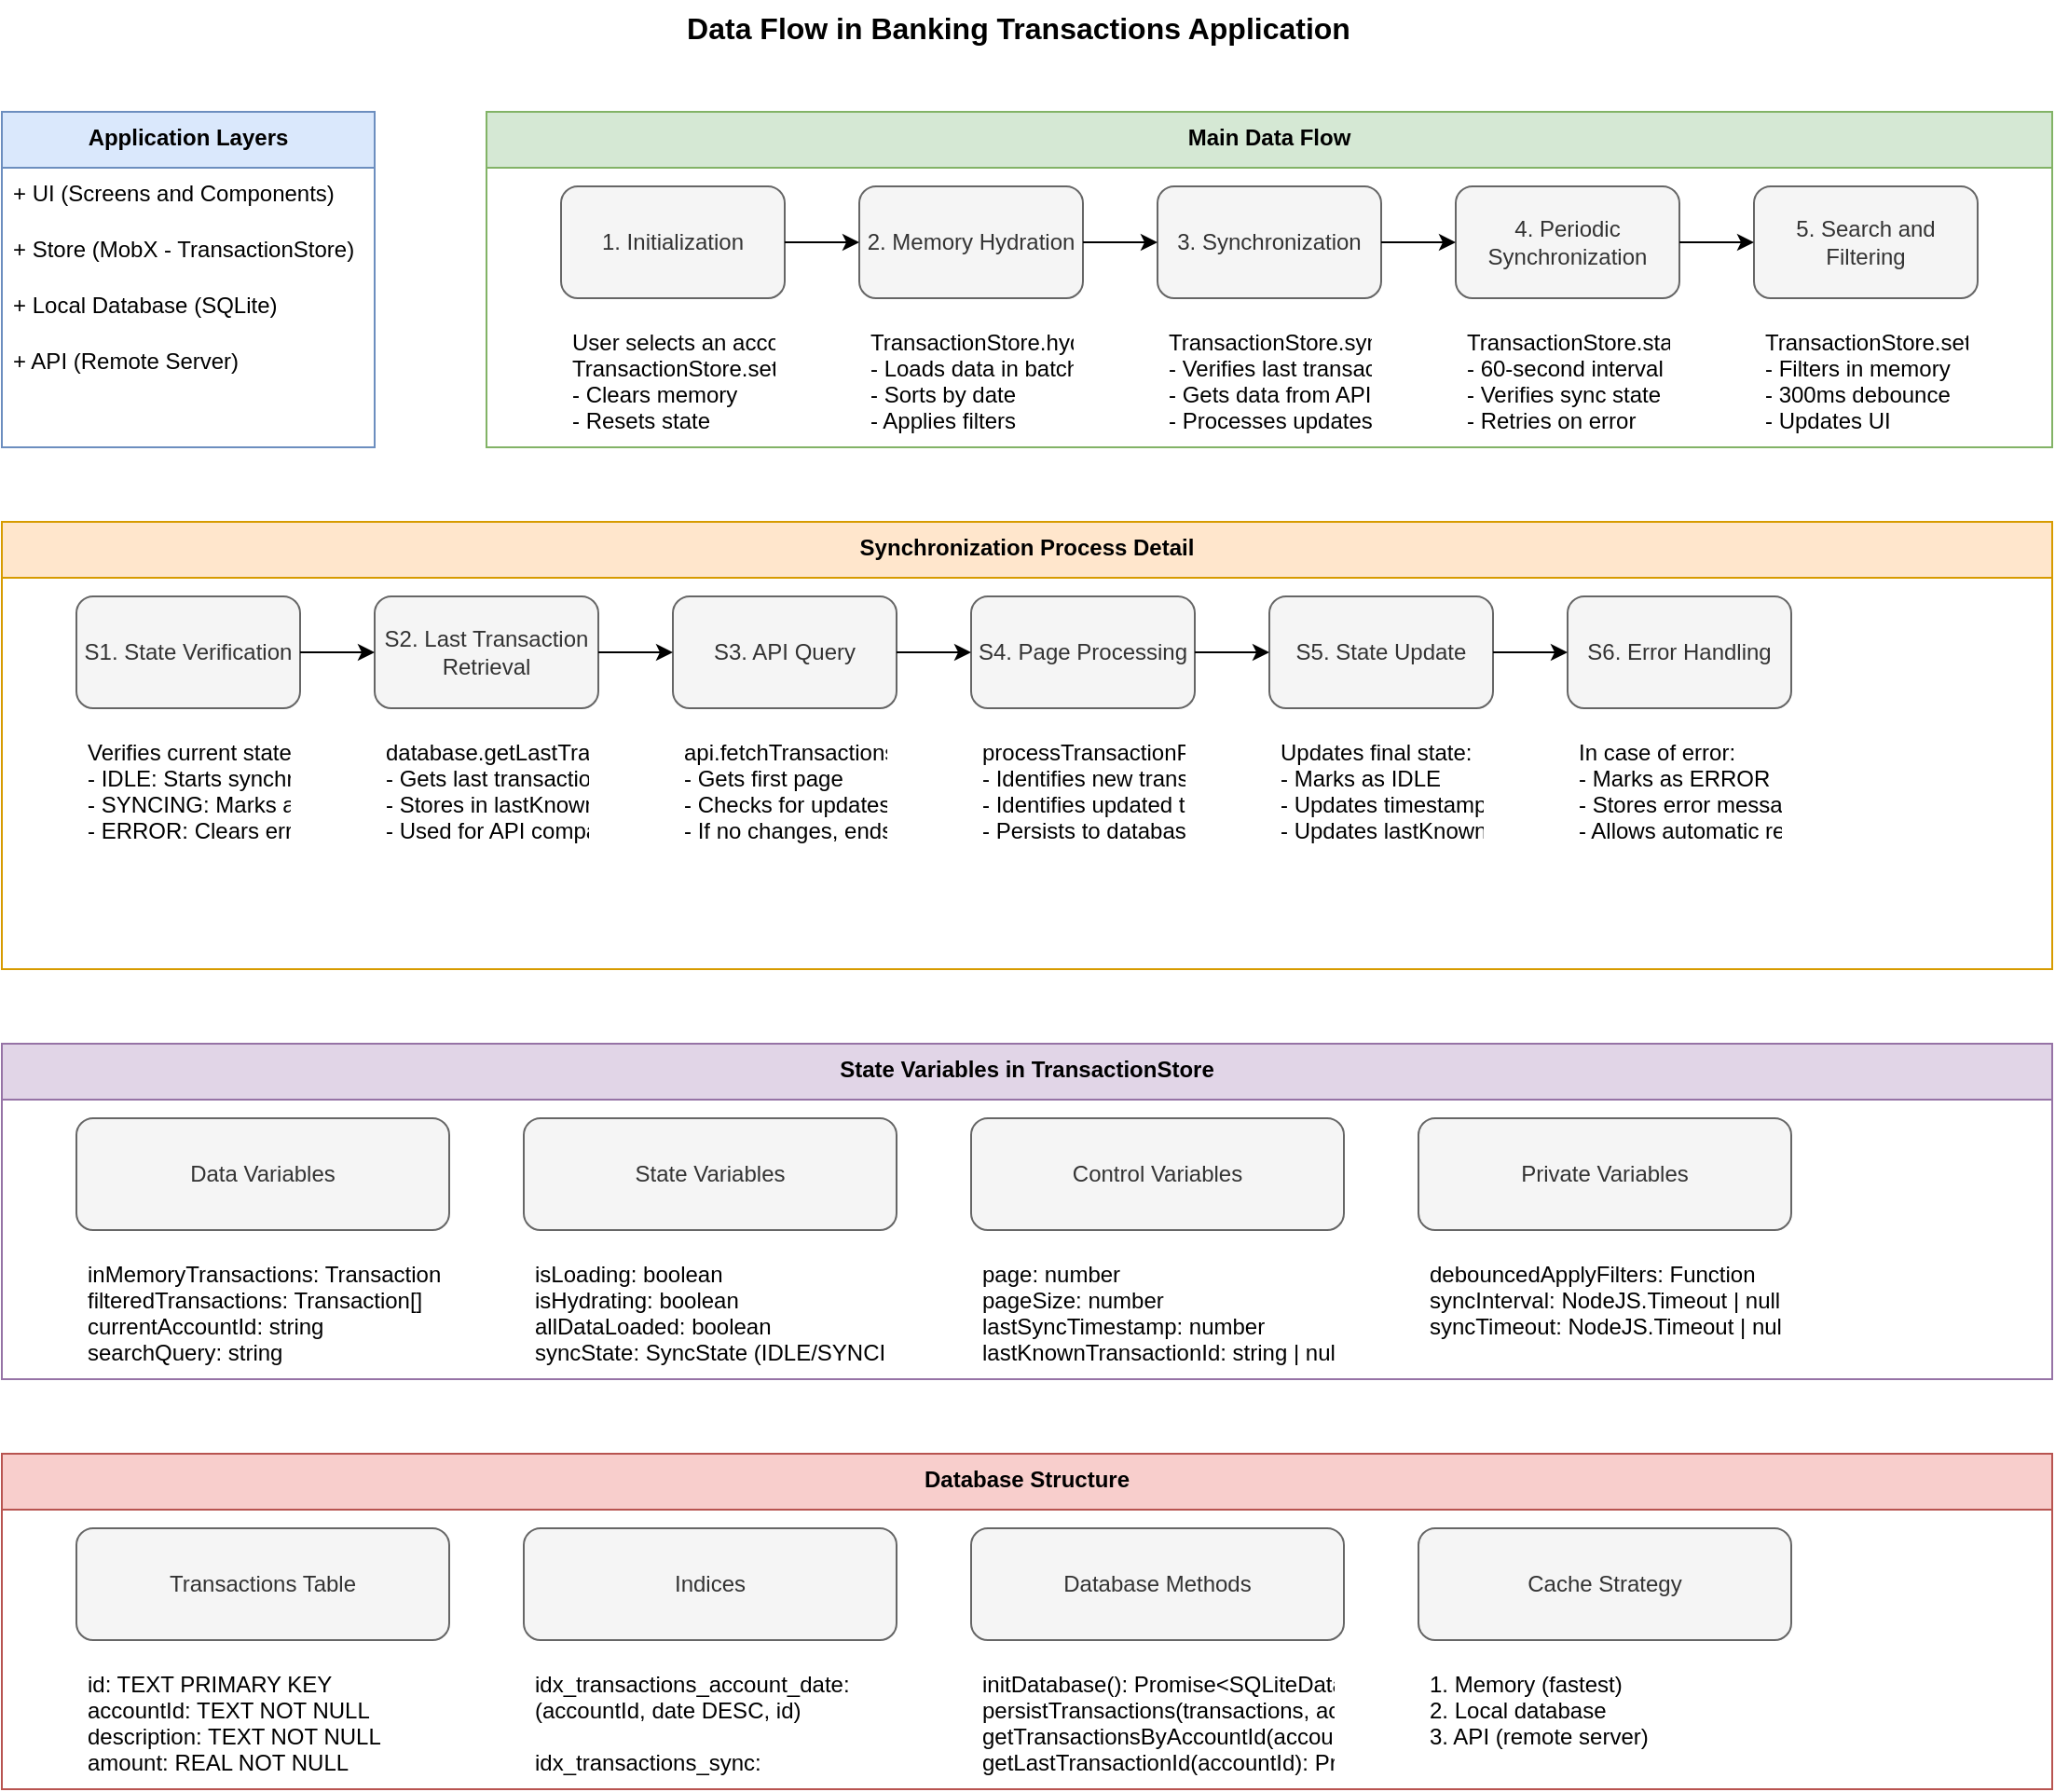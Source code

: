 <mxfile version="15.0.0" type="device">
  <diagram id="prtHgNgQTEPvFCAcTncT" name="Application Flow">
    <mxGraphModel dx="1422" dy="798" grid="1" gridSize="10" guides="1" tooltips="1" connect="1" arrows="1" fold="1" page="1" pageScale="1" pageWidth="1169" pageHeight="827" math="0" shadow="0">
      <root>
        <mxCell id="0" />
        <mxCell id="1" parent="0" />
        
        <!-- Title -->
        <mxCell id="title" value="Data Flow in Banking Transactions Application" style="text;html=1;strokeColor=none;fillColor=none;align=center;verticalAlign=middle;rounded=0;fontStyle=1;fontSize=16;" vertex="1" parent="1">
          <mxGeometry x="284.5" y="40" width="600" height="30" as="geometry" />
        </mxCell>
        
        <!-- Application Layers -->
        <mxCell id="layers" value="Application Layers" style="swimlane;fontStyle=1;align=center;verticalAlign=top;childLayout=stackLayout;horizontal=1;startSize=30;horizontalStack=0;resizeParent=1;resizeParentMax=0;resizeLast=0;collapsible=1;marginBottom=0;fillColor=#dae8fc;strokeColor=#6c8ebf;" vertex="1" parent="1">
          <mxGeometry x="40" y="100" width="200" height="180" as="geometry" />
        </mxCell>
        <mxCell id="ui_layer" value="+ UI (Screens and Components)" style="text;strokeColor=none;fillColor=none;align=left;verticalAlign=top;spacingLeft=4;spacingRight=4;overflow=hidden;rotatable=0;points=[[0,0.5],[1,0.5]];portConstraint=eastwest;" vertex="1" parent="layers">
          <mxGeometry y="30" width="200" height="30" as="geometry" />
        </mxCell>
        <mxCell id="store_layer" value="+ Store (MobX - TransactionStore)" style="text;strokeColor=none;fillColor=none;align=left;verticalAlign=top;spacingLeft=4;spacingRight=4;overflow=hidden;rotatable=0;points=[[0,0.5],[1,0.5]];portConstraint=eastwest;" vertex="1" parent="layers">
          <mxGeometry y="60" width="200" height="30" as="geometry" />
        </mxCell>
        <mxCell id="db_layer" value="+ Local Database (SQLite)" style="text;strokeColor=none;fillColor=none;align=left;verticalAlign=top;spacingLeft=4;spacingRight=4;overflow=hidden;rotatable=0;points=[[0,0.5],[1,0.5]];portConstraint=eastwest;" vertex="1" parent="layers">
          <mxGeometry y="90" width="200" height="30" as="geometry" />
        </mxCell>
        <mxCell id="api_layer" value="+ API (Remote Server)" style="text;strokeColor=none;fillColor=none;align=left;verticalAlign=top;spacingLeft=4;spacingRight=4;overflow=hidden;rotatable=0;points=[[0,0.5],[1,0.5]];portConstraint=eastwest;" vertex="1" parent="layers">
          <mxGeometry y="120" width="200" height="30" as="geometry" />
        </mxCell>
        
        <!-- Main Flow -->
        <mxCell id="main_flow" value="Main Data Flow" style="swimlane;fontStyle=1;align=center;verticalAlign=top;childLayout=stackLayout;horizontal=1;startSize=30;horizontalStack=0;resizeParent=1;resizeParentMax=0;resizeLast=0;collapsible=1;marginBottom=0;fillColor=#d5e8d4;strokeColor=#82b366;" vertex="1" parent="1">
          <mxGeometry x="300" y="100" width="840" height="180" as="geometry" />
        </mxCell>
        
        <!-- Step 1: Initialization -->
        <mxCell id="step1" value="1. Initialization" style="rounded=1;whiteSpace=wrap;html=1;fillColor=#f5f5f5;strokeColor=#666666;fontColor=#333333;" vertex="1" parent="main_flow">
          <mxGeometry x="40" y="40" width="120" height="60" as="geometry" />
        </mxCell>
        <mxCell id="step1_desc" value="User selects an account&#xa;TransactionStore.setAccount(accountId)&#xa;- Clears memory&#xa;- Resets state&#xa;- Initiates hydration" style="text;strokeColor=none;fillColor=none;align=left;verticalAlign=top;spacingLeft=4;spacingRight=4;overflow=hidden;rotatable=0;points=[[0,0.5],[1,0.5]];portConstraint=eastwest;" vertex="1" parent="main_flow">
          <mxGeometry x="40" y="110" width="120" height="60" as="geometry" />
        </mxCell>
        
        <!-- Step 2: Memory Hydration -->
        <mxCell id="step2" value="2. Memory Hydration" style="rounded=1;whiteSpace=wrap;html=1;fillColor=#f5f5f5;strokeColor=#666666;fontColor=#333333;" vertex="1" parent="main_flow">
          <mxGeometry x="200" y="40" width="120" height="60" as="geometry" />
        </mxCell>
        <mxCell id="step2_desc" value="TransactionStore.hydrateMemory()&#xa;- Loads data in batches&#xa;- Sorts by date&#xa;- Applies filters&#xa;- Updates UI" style="text;strokeColor=none;fillColor=none;align=left;verticalAlign=top;spacingLeft=4;spacingRight=4;overflow=hidden;rotatable=0;points=[[0,0.5],[1,0.5]];portConstraint=eastwest;" vertex="1" parent="main_flow">
          <mxGeometry x="200" y="110" width="120" height="60" as="geometry" />
        </mxCell>
        
        <!-- Step 3: Synchronization -->
        <mxCell id="step3" value="3. Synchronization" style="rounded=1;whiteSpace=wrap;html=1;fillColor=#f5f5f5;strokeColor=#666666;fontColor=#333333;" vertex="1" parent="main_flow">
          <mxGeometry x="360" y="40" width="120" height="60" as="geometry" />
        </mxCell>
        <mxCell id="step3_desc" value="TransactionStore.syncNewTransactions()&#xa;- Verifies last transaction&#xa;- Gets data from API&#xa;- Processes updates&#xa;- Updates memory and DB" style="text;strokeColor=none;fillColor=none;align=left;verticalAlign=top;spacingLeft=4;spacingRight=4;overflow=hidden;rotatable=0;points=[[0,0.5],[1,0.5]];portConstraint=eastwest;" vertex="1" parent="main_flow">
          <mxGeometry x="360" y="110" width="120" height="60" as="geometry" />
        </mxCell>
        
        <!-- Step 4: Periodic Synchronization -->
        <mxCell id="step4" value="4. Periodic Synchronization" style="rounded=1;whiteSpace=wrap;html=1;fillColor=#f5f5f5;strokeColor=#666666;fontColor=#333333;" vertex="1" parent="main_flow">
          <mxGeometry x="520" y="40" width="120" height="60" as="geometry" />
        </mxCell>
        <mxCell id="step4_desc" value="TransactionStore.startPeriodicSync()&#xa;- 60-second interval&#xa;- Verifies sync state&#xa;- Retries on error&#xa;- Handles pending syncs" style="text;strokeColor=none;fillColor=none;align=left;verticalAlign=top;spacingLeft=4;spacingRight=4;overflow=hidden;rotatable=0;points=[[0,0.5],[1,0.5]];portConstraint=eastwest;" vertex="1" parent="main_flow">
          <mxGeometry x="520" y="110" width="120" height="60" as="geometry" />
        </mxCell>
        
        <!-- Step 5: Search and Filtering -->
        <mxCell id="step5" value="5. Search and Filtering" style="rounded=1;whiteSpace=wrap;html=1;fillColor=#f5f5f5;strokeColor=#666666;fontColor=#333333;" vertex="1" parent="main_flow">
          <mxGeometry x="680" y="40" width="120" height="60" as="geometry" />
        </mxCell>
        <mxCell id="step5_desc" value="TransactionStore.setSearchQuery()&#xa;- Filters in memory&#xa;- 300ms debounce&#xa;- Updates UI&#xa;- No API calls needed" style="text;strokeColor=none;fillColor=none;align=left;verticalAlign=top;spacingLeft=4;spacingRight=4;overflow=hidden;rotatable=0;points=[[0,0.5],[1,0.5]];portConstraint=eastwest;" vertex="1" parent="main_flow">
          <mxGeometry x="680" y="110" width="120" height="60" as="geometry" />
        </mxCell>
        
        <!-- Flow arrows -->
        <mxCell id="arrow1" value="" style="endArrow=classic;html=1;exitX=1;exitY=0.5;exitDx=0;exitDy=0;entryX=0;entryY=0.5;entryDx=0;entryDy=0;" edge="1" parent="main_flow" source="step1" target="step2">
          <mxGeometry width="50" height="50" relative="1" as="geometry">
            <mxPoint x="390" y="400" as="sourcePoint" />
            <mxPoint x="440" y="350" as="targetPoint" />
          </mxGeometry>
        </mxCell>
        <mxCell id="arrow2" value="" style="endArrow=classic;html=1;exitX=1;exitY=0.5;exitDx=0;exitDy=0;entryX=0;entryY=0.5;entryDx=0;entryDy=0;" edge="1" parent="main_flow" source="step2" target="step3">
          <mxGeometry width="50" height="50" relative="1" as="geometry">
            <mxPoint x="390" y="400" as="sourcePoint" />
            <mxPoint x="440" y="350" as="targetPoint" />
          </mxGeometry>
        </mxCell>
        <mxCell id="arrow3" value="" style="endArrow=classic;html=1;exitX=1;exitY=0.5;exitDx=0;exitDy=0;entryX=0;entryY=0.5;entryDx=0;entryDy=0;" edge="1" parent="main_flow" source="step3" target="step4">
          <mxGeometry width="50" height="50" relative="1" as="geometry">
            <mxPoint x="390" y="400" as="sourcePoint" />
            <mxPoint x="440" y="350" as="targetPoint" />
          </mxGeometry>
        </mxCell>
        <mxCell id="arrow4" value="" style="endArrow=classic;html=1;exitX=1;exitY=0.5;exitDx=0;exitDy=0;entryX=0;entryY=0.5;entryDx=0;entryDy=0;" edge="1" parent="main_flow" source="step4" target="step5">
          <mxGeometry width="50" height="50" relative="1" as="geometry">
            <mxPoint x="390" y="400" as="sourcePoint" />
            <mxPoint x="440" y="350" as="targetPoint" />
          </mxGeometry>
        </mxCell>
        
        <!-- Synchronization Detail -->
        <mxCell id="sync_detail" value="Synchronization Process Detail" style="swimlane;fontStyle=1;align=center;verticalAlign=top;childLayout=stackLayout;horizontal=1;startSize=30;horizontalStack=0;resizeParent=1;resizeParentMax=0;resizeLast=0;collapsible=1;marginBottom=0;fillColor=#ffe6cc;strokeColor=#d79b00;" vertex="1" parent="1">
          <mxGeometry x="40" y="320" width="1100" height="240" as="geometry" />
        </mxCell>
        
        <!-- Step S1: State Verification -->
        <mxCell id="sync_step1" value="S1. State Verification" style="rounded=1;whiteSpace=wrap;html=1;fillColor=#f5f5f5;strokeColor=#666666;fontColor=#333333;" vertex="1" parent="sync_detail">
          <mxGeometry x="40" y="40" width="120" height="60" as="geometry" />
        </mxCell>
        <mxCell id="sync_step1_desc" value="Verifies current state:&#xa;- IDLE: Starts synchronization&#xa;- SYNCING: Marks as pending&#xa;- ERROR: Clears error and retries" style="text;strokeColor=none;fillColor=none;align=left;verticalAlign=top;spacingLeft=4;spacingRight=4;overflow=hidden;rotatable=0;points=[[0,0.5],[1,0.5]];portConstraint=eastwest;" vertex="1" parent="sync_detail">
          <mxGeometry x="40" y="110" width="120" height="60" as="geometry" />
        </mxCell>
        
        <!-- Step S2: Last Transaction Retrieval -->
        <mxCell id="sync_step2" value="S2. Last Transaction Retrieval" style="rounded=1;whiteSpace=wrap;html=1;fillColor=#f5f5f5;strokeColor=#666666;fontColor=#333333;" vertex="1" parent="sync_detail">
          <mxGeometry x="200" y="40" width="120" height="60" as="geometry" />
        </mxCell>
        <mxCell id="sync_step2_desc" value="database.getLastTransactionId()&#xa;- Gets last transaction ID&#xa;- Stores in lastKnownTransactionId&#xa;- Used for API comparison" style="text;strokeColor=none;fillColor=none;align=left;verticalAlign=top;spacingLeft=4;spacingRight=4;overflow=hidden;rotatable=0;points=[[0,0.5],[1,0.5]];portConstraint=eastwest;" vertex="1" parent="sync_detail">
          <mxGeometry x="200" y="110" width="120" height="60" as="geometry" />
        </mxCell>
        
        <!-- Step S3: API Query -->
        <mxCell id="sync_step3" value="S3. API Query" style="rounded=1;whiteSpace=wrap;html=1;fillColor=#f5f5f5;strokeColor=#666666;fontColor=#333333;" vertex="1" parent="sync_detail">
          <mxGeometry x="360" y="40" width="120" height="60" as="geometry" />
        </mxCell>
        <mxCell id="sync_step3_desc" value="api.fetchTransactionsByAccount()&#xa;- Gets first page&#xa;- Checks for updates&#xa;- If no changes, ends&#xa;- If changes, continues" style="text;strokeColor=none;fillColor=none;align=left;verticalAlign=top;spacingLeft=4;spacingRight=4;overflow=hidden;rotatable=0;points=[[0,0.5],[1,0.5]];portConstraint=eastwest;" vertex="1" parent="sync_detail">
          <mxGeometry x="360" y="110" width="120" height="60" as="geometry" />
        </mxCell>
        
        <!-- Step S4: Page Processing -->
        <mxCell id="sync_step4" value="S4. Page Processing" style="rounded=1;whiteSpace=wrap;html=1;fillColor=#f5f5f5;strokeColor=#666666;fontColor=#333333;" vertex="1" parent="sync_detail">
          <mxGeometry x="520" y="40" width="120" height="60" as="geometry" />
        </mxCell>
        <mxCell id="sync_step4_desc" value="processTransactionPage()&#xa;- Identifies new transactions&#xa;- Identifies updated transactions&#xa;- Persists to database&#xa;- Updates memory" style="text;strokeColor=none;fillColor=none;align=left;verticalAlign=top;spacingLeft=4;spacingRight=4;overflow=hidden;rotatable=0;points=[[0,0.5],[1,0.5]];portConstraint=eastwest;" vertex="1" parent="sync_detail">
          <mxGeometry x="520" y="110" width="120" height="60" as="geometry" />
        </mxCell>
        
        <!-- Step S5: State Update -->
        <mxCell id="sync_step5" value="S5. State Update" style="rounded=1;whiteSpace=wrap;html=1;fillColor=#f5f5f5;strokeColor=#666666;fontColor=#333333;" vertex="1" parent="sync_detail">
          <mxGeometry x="680" y="40" width="120" height="60" as="geometry" />
        </mxCell>
        <mxCell id="sync_step5_desc" value="Updates final state:&#xa;- Marks as IDLE&#xa;- Updates timestamp&#xa;- Updates lastKnownTransactionId&#xa;- Checks pending syncs" style="text;strokeColor=none;fillColor=none;align=left;verticalAlign=top;spacingLeft=4;spacingRight=4;overflow=hidden;rotatable=0;points=[[0,0.5],[1,0.5]];portConstraint=eastwest;" vertex="1" parent="sync_detail">
          <mxGeometry x="680" y="110" width="120" height="60" as="geometry" />
        </mxCell>
        
        <!-- Step S6: Error Handling -->
        <mxCell id="sync_step6" value="S6. Error Handling" style="rounded=1;whiteSpace=wrap;html=1;fillColor=#f5f5f5;strokeColor=#666666;fontColor=#333333;" vertex="1" parent="sync_detail">
          <mxGeometry x="840" y="40" width="120" height="60" as="geometry" />
        </mxCell>
        <mxCell id="sync_step6_desc" value="In case of error:&#xa;- Marks as ERROR&#xa;- Stores error message&#xa;- Allows automatic retries&#xa;- Maintains existing data" style="text;strokeColor=none;fillColor=none;align=left;verticalAlign=top;spacingLeft=4;spacingRight=4;overflow=hidden;rotatable=0;points=[[0,0.5],[1,0.5]];portConstraint=eastwest;" vertex="1" parent="sync_detail">
          <mxGeometry x="840" y="110" width="120" height="60" as="geometry" />
        </mxCell>
        
        <!-- Synchronization flow arrows -->
        <mxCell id="sync_arrow1" value="" style="endArrow=classic;html=1;exitX=1;exitY=0.5;exitDx=0;exitDy=0;entryX=0;entryY=0.5;entryDx=0;entryDy=0;" edge="1" parent="sync_detail" source="sync_step1" target="sync_step2">
          <mxGeometry width="50" height="50" relative="1" as="geometry">
            <mxPoint x="390" y="400" as="sourcePoint" />
            <mxPoint x="440" y="350" as="targetPoint" />
          </mxGeometry>
        </mxCell>
        <mxCell id="sync_arrow2" value="" style="endArrow=classic;html=1;exitX=1;exitY=0.5;exitDx=0;exitDy=0;entryX=0;entryY=0.5;entryDx=0;entryDy=0;" edge="1" parent="sync_detail" source="sync_step2" target="sync_step3">
          <mxGeometry width="50" height="50" relative="1" as="geometry">
            <mxPoint x="390" y="400" as="sourcePoint" />
            <mxPoint x="440" y="350" as="targetPoint" />
          </mxGeometry>
        </mxCell>
        <mxCell id="sync_arrow3" value="" style="endArrow=classic;html=1;exitX=1;exitY=0.5;exitDx=0;exitDy=0;entryX=0;entryY=0.5;entryDx=0;entryDy=0;" edge="1" parent="sync_detail" source="sync_step3" target="sync_step4">
          <mxGeometry width="50" height="50" relative="1" as="geometry">
            <mxPoint x="390" y="400" as="sourcePoint" />
            <mxPoint x="440" y="350" as="targetPoint" />
          </mxGeometry>
        </mxCell>
        <mxCell id="sync_arrow4" value="" style="endArrow=classic;html=1;exitX=1;exitY=0.5;exitDx=0;exitDy=0;entryX=0;entryY=0.5;entryDx=0;entryDy=0;" edge="1" parent="sync_detail" source="sync_step4" target="sync_step5">
          <mxGeometry width="50" height="50" relative="1" as="geometry">
            <mxPoint x="390" y="400" as="sourcePoint" />
            <mxPoint x="440" y="350" as="targetPoint" />
          </mxGeometry>
        </mxCell>
        <mxCell id="sync_arrow5" value="" style="endArrow=classic;html=1;exitX=1;exitY=0.5;exitDx=0;exitDy=0;entryX=0;entryY=0.5;entryDx=0;entryDy=0;" edge="1" parent="sync_detail" source="sync_step5" target="sync_step6">
          <mxGeometry width="50" height="50" relative="1" as="geometry">
            <mxPoint x="390" y="400" as="sourcePoint" />
            <mxPoint x="440" y="350" as="targetPoint" />
          </mxGeometry>
        </mxCell>
        
        <!-- State Variables Detail -->
        <mxCell id="state_vars" value="State Variables in TransactionStore" style="swimlane;fontStyle=1;align=center;verticalAlign=top;childLayout=stackLayout;horizontal=1;startSize=30;horizontalStack=0;resizeParent=1;resizeParentMax=0;resizeLast=0;collapsible=1;marginBottom=0;fillColor=#e1d5e7;strokeColor=#9673a6;" vertex="1" parent="1">
          <mxGeometry x="40" y="600" width="1100" height="180" as="geometry" />
        </mxCell>
        
        <!-- Data Variables -->
        <mxCell id="data_vars" value="Data Variables" style="rounded=1;whiteSpace=wrap;html=1;fillColor=#f5f5f5;strokeColor=#666666;fontColor=#333333;" vertex="1" parent="state_vars">
          <mxGeometry x="40" y="40" width="200" height="60" as="geometry" />
        </mxCell>
        <mxCell id="data_vars_desc" value="inMemoryTransactions: Transaction[]&#xa;filteredTransactions: Transaction[]&#xa;currentAccountId: string&#xa;searchQuery: string" style="text;strokeColor=none;fillColor=none;align=left;verticalAlign=top;spacingLeft=4;spacingRight=4;overflow=hidden;rotatable=0;points=[[0,0.5],[1,0.5]];portConstraint=eastwest;" vertex="1" parent="state_vars">
          <mxGeometry x="40" y="110" width="200" height="60" as="geometry" />
        </mxCell>
        
        <!-- State Variables -->
        <mxCell id="state_vars_list" value="State Variables" style="rounded=1;whiteSpace=wrap;html=1;fillColor=#f5f5f5;strokeColor=#666666;fontColor=#333333;" vertex="1" parent="state_vars">
          <mxGeometry x="280" y="40" width="200" height="60" as="geometry" />
        </mxCell>
        <mxCell id="state_vars_desc" value="isLoading: boolean&#xa;isHydrating: boolean&#xa;allDataLoaded: boolean&#xa;syncState: SyncState (IDLE/SYNCING/ERROR)&#xa;syncError: string | null" style="text;strokeColor=none;fillColor=none;align=left;verticalAlign=top;spacingLeft=4;spacingRight=4;overflow=hidden;rotatable=0;points=[[0,0.5],[1,0.5]];portConstraint=eastwest;" vertex="1" parent="state_vars">
          <mxGeometry x="280" y="110" width="200" height="60" as="geometry" />
        </mxCell>
        
        <!-- Control Variables -->
        <mxCell id="control_vars" value="Control Variables" style="rounded=1;whiteSpace=wrap;html=1;fillColor=#f5f5f5;strokeColor=#666666;fontColor=#333333;" vertex="1" parent="state_vars">
          <mxGeometry x="520" y="40" width="200" height="60" as="geometry" />
        </mxCell>
        <mxCell id="control_vars_desc" value="page: number&#xa;pageSize: number&#xa;lastSyncTimestamp: number&#xa;lastKnownTransactionId: string | null&#xa;pendingSync: boolean" style="text;strokeColor=none;fillColor=none;align=left;verticalAlign=top;spacingLeft=4;spacingRight=4;overflow=hidden;rotatable=0;points=[[0,0.5],[1,0.5]];portConstraint=eastwest;" vertex="1" parent="state_vars">
          <mxGeometry x="520" y="110" width="200" height="60" as="geometry" />
        </mxCell>
        
        <!-- Private Variables -->
        <mxCell id="private_vars" value="Private Variables" style="rounded=1;whiteSpace=wrap;html=1;fillColor=#f5f5f5;strokeColor=#666666;fontColor=#333333;" vertex="1" parent="state_vars">
          <mxGeometry x="760" y="40" width="200" height="60" as="geometry" />
        </mxCell>
        <mxCell id="private_vars_desc" value="debouncedApplyFilters: Function&#xa;syncInterval: NodeJS.Timeout | null&#xa;syncTimeout: NodeJS.Timeout | null" style="text;strokeColor=none;fillColor=none;align=left;verticalAlign=top;spacingLeft=4;spacingRight=4;overflow=hidden;rotatable=0;points=[[0,0.5],[1,0.5]];portConstraint=eastwest;" vertex="1" parent="state_vars">
          <mxGeometry x="760" y="110" width="200" height="60" as="geometry" />
        </mxCell>
        
        <!-- Database Structure -->
        <mxCell id="db_structure" value="Database Structure" style="swimlane;fontStyle=1;align=center;verticalAlign=top;childLayout=stackLayout;horizontal=1;startSize=30;horizontalStack=0;resizeParent=1;resizeParentMax=0;resizeLast=0;collapsible=1;marginBottom=0;fillColor=#f8cecc;strokeColor=#b85450;" vertex="1" parent="1">
          <mxGeometry x="40" y="820" width="1100" height="180" as="geometry" />
        </mxCell>
        
        <!-- Transactions Table -->
        <mxCell id="transactions_table" value="Transactions Table" style="rounded=1;whiteSpace=wrap;html=1;fillColor=#f5f5f5;strokeColor=#666666;fontColor=#333333;" vertex="1" parent="db_structure">
          <mxGeometry x="40" y="40" width="200" height="60" as="geometry" />
        </mxCell>
        <mxCell id="transactions_table_desc" value="id: TEXT PRIMARY KEY&#xa;accountId: TEXT NOT NULL&#xa;description: TEXT NOT NULL&#xa;amount: REAL NOT NULL&#xa;currency: TEXT NOT NULL&#xa;type: TEXT&#xa;date: TEXT NOT NULL&#xa;syncStatus: TEXT DEFAULT 'synced'&#xa;lastModified: INTEGER&#xa;version: INTEGER DEFAULT 1&#xa;isDeleted: INTEGER DEFAULT 0" style="text;strokeColor=none;fillColor=none;align=left;verticalAlign=top;spacingLeft=4;spacingRight=4;overflow=hidden;rotatable=0;points=[[0,0.5],[1,0.5]];portConstraint=eastwest;" vertex="1" parent="db_structure">
          <mxGeometry x="40" y="110" width="200" height="60" as="geometry" />
        </mxCell>
        
        <!-- Indices -->
        <mxCell id="indices" value="Indices" style="rounded=1;whiteSpace=wrap;html=1;fillColor=#f5f5f5;strokeColor=#666666;fontColor=#333333;" vertex="1" parent="db_structure">
          <mxGeometry x="280" y="40" width="200" height="60" as="geometry" />
        </mxCell>
        <mxCell id="indices_desc" value="idx_transactions_account_date:&#xa;(accountId, date DESC, id)&#xa;&#xa;idx_transactions_sync:&#xa;(syncStatus, lastModified, id)&#xa;&#xa;idx_transactions_version:&#xa;(version, id)" style="text;strokeColor=none;fillColor=none;align=left;verticalAlign=top;spacingLeft=4;spacingRight=4;overflow=hidden;rotatable=0;points=[[0,0.5],[1,0.5]];portConstraint=eastwest;" vertex="1" parent="db_structure">
          <mxGeometry x="280" y="110" width="200" height="60" as="geometry" />
        </mxCell>
        
        <!-- Database Methods -->
        <mxCell id="db_methods" value="Database Methods" style="rounded=1;whiteSpace=wrap;html=1;fillColor=#f5f5f5;strokeColor=#666666;fontColor=#333333;" vertex="1" parent="db_structure">
          <mxGeometry x="520" y="40" width="200" height="60" as="geometry" />
        </mxCell>
        <mxCell id="db_methods_desc" value="initDatabase(): Promise&lt;SQLiteDatabase&gt;&#xa;persistTransactions(transactions, accountId): Promise&lt;void&gt;&#xa;getTransactionsByAccountId(accountId, limit?, offset?): Promise&lt;Transaction[]&gt;&#xa;getLastTransactionId(accountId): Promise&lt;string | null&gt;&#xa;getTransactionById(transactionId): Promise&lt;Transaction | null&gt;&#xa;cleanOldTransactions(): Promise&lt;void&gt;" style="text;strokeColor=none;fillColor=none;align=left;verticalAlign=top;spacingLeft=4;spacingRight=4;overflow=hidden;rotatable=0;points=[[0,0.5],[1,0.5]];portConstraint=eastwest;" vertex="1" parent="db_structure">
          <mxGeometry x="520" y="110" width="200" height="60" as="geometry" />
        </mxCell>
        
        <!-- Cache Strategy -->
        <mxCell id="cache_strategy" value="Cache Strategy" style="rounded=1;whiteSpace=wrap;html=1;fillColor=#f5f5f5;strokeColor=#666666;fontColor=#333333;" vertex="1" parent="db_structure">
          <mxGeometry x="760" y="40" width="200" height="60" as="geometry" />
        </mxCell>
        <mxCell id="cache_strategy_desc" value="1. Memory (fastest)&#xa;2. Local database&#xa;3. API (remote server)&#xa;&#xa;Synchronization:&#xa;- ID verification&#xa;- Incremental updates&#xa;- Logical deletion&#xa;- Version control" style="text;strokeColor=none;fillColor=none;align=left;verticalAlign=top;spacingLeft=4;spacingRight=4;overflow=hidden;rotatable=0;points=[[0,0.5],[1,0.5]];portConstraint=eastwest;" vertex="1" parent="db_structure">
          <mxGeometry x="760" y="110" width="200" height="60" as="geometry" />
        </mxCell>
        
      </root>
    </mxGraphModel>
  </diagram>
</mxfile> 